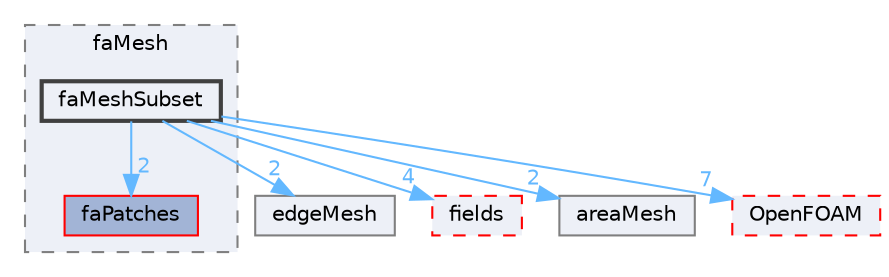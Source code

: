 digraph "src/finiteArea/faMesh/faMeshSubset"
{
 // LATEX_PDF_SIZE
  bgcolor="transparent";
  edge [fontname=Helvetica,fontsize=10,labelfontname=Helvetica,labelfontsize=10];
  node [fontname=Helvetica,fontsize=10,shape=box,height=0.2,width=0.4];
  compound=true
  subgraph clusterdir_f14612db68a06d13a87d37d60dc895d5 {
    graph [ bgcolor="#edf0f7", pencolor="grey50", label="faMesh", fontname=Helvetica,fontsize=10 style="filled,dashed", URL="dir_f14612db68a06d13a87d37d60dc895d5.html",tooltip=""]
  dir_1028666fa0015a1ce8e74756e12c97d3 [label="faPatches", fillcolor="#a2b4d6", color="red", style="filled", URL="dir_1028666fa0015a1ce8e74756e12c97d3.html",tooltip=""];
  dir_68ed103e63c8b6f69b5ebb43eaa5821d [label="faMeshSubset", fillcolor="#edf0f7", color="grey25", style="filled,bold", URL="dir_68ed103e63c8b6f69b5ebb43eaa5821d.html",tooltip=""];
  }
  dir_6ef5889ffbfbbd682d743a67e9ce9e17 [label="edgeMesh", fillcolor="#edf0f7", color="grey50", style="filled", URL="dir_6ef5889ffbfbbd682d743a67e9ce9e17.html",tooltip=""];
  dir_82c77a639fb8894523e0866635d617d1 [label="fields", fillcolor="#edf0f7", color="red", style="filled,dashed", URL="dir_82c77a639fb8894523e0866635d617d1.html",tooltip=""];
  dir_aa4bce7a1abbd72ee1f4d02ddf362a3b [label="areaMesh", fillcolor="#edf0f7", color="grey50", style="filled", URL="dir_aa4bce7a1abbd72ee1f4d02ddf362a3b.html",tooltip=""];
  dir_c5473ff19b20e6ec4dfe5c310b3778a8 [label="OpenFOAM", fillcolor="#edf0f7", color="red", style="filled,dashed", URL="dir_c5473ff19b20e6ec4dfe5c310b3778a8.html",tooltip=""];
  dir_68ed103e63c8b6f69b5ebb43eaa5821d->dir_1028666fa0015a1ce8e74756e12c97d3 [headlabel="2", labeldistance=1.5 headhref="dir_001297_001305.html" href="dir_001297_001305.html" color="steelblue1" fontcolor="steelblue1"];
  dir_68ed103e63c8b6f69b5ebb43eaa5821d->dir_6ef5889ffbfbbd682d743a67e9ce9e17 [headlabel="2", labeldistance=1.5 headhref="dir_001297_001111.html" href="dir_001297_001111.html" color="steelblue1" fontcolor="steelblue1"];
  dir_68ed103e63c8b6f69b5ebb43eaa5821d->dir_82c77a639fb8894523e0866635d617d1 [headlabel="4", labeldistance=1.5 headhref="dir_001297_001330.html" href="dir_001297_001330.html" color="steelblue1" fontcolor="steelblue1"];
  dir_68ed103e63c8b6f69b5ebb43eaa5821d->dir_aa4bce7a1abbd72ee1f4d02ddf362a3b [headlabel="2", labeldistance=1.5 headhref="dir_001297_000121.html" href="dir_001297_000121.html" color="steelblue1" fontcolor="steelblue1"];
  dir_68ed103e63c8b6f69b5ebb43eaa5821d->dir_c5473ff19b20e6ec4dfe5c310b3778a8 [headlabel="7", labeldistance=1.5 headhref="dir_001297_002695.html" href="dir_001297_002695.html" color="steelblue1" fontcolor="steelblue1"];
}

